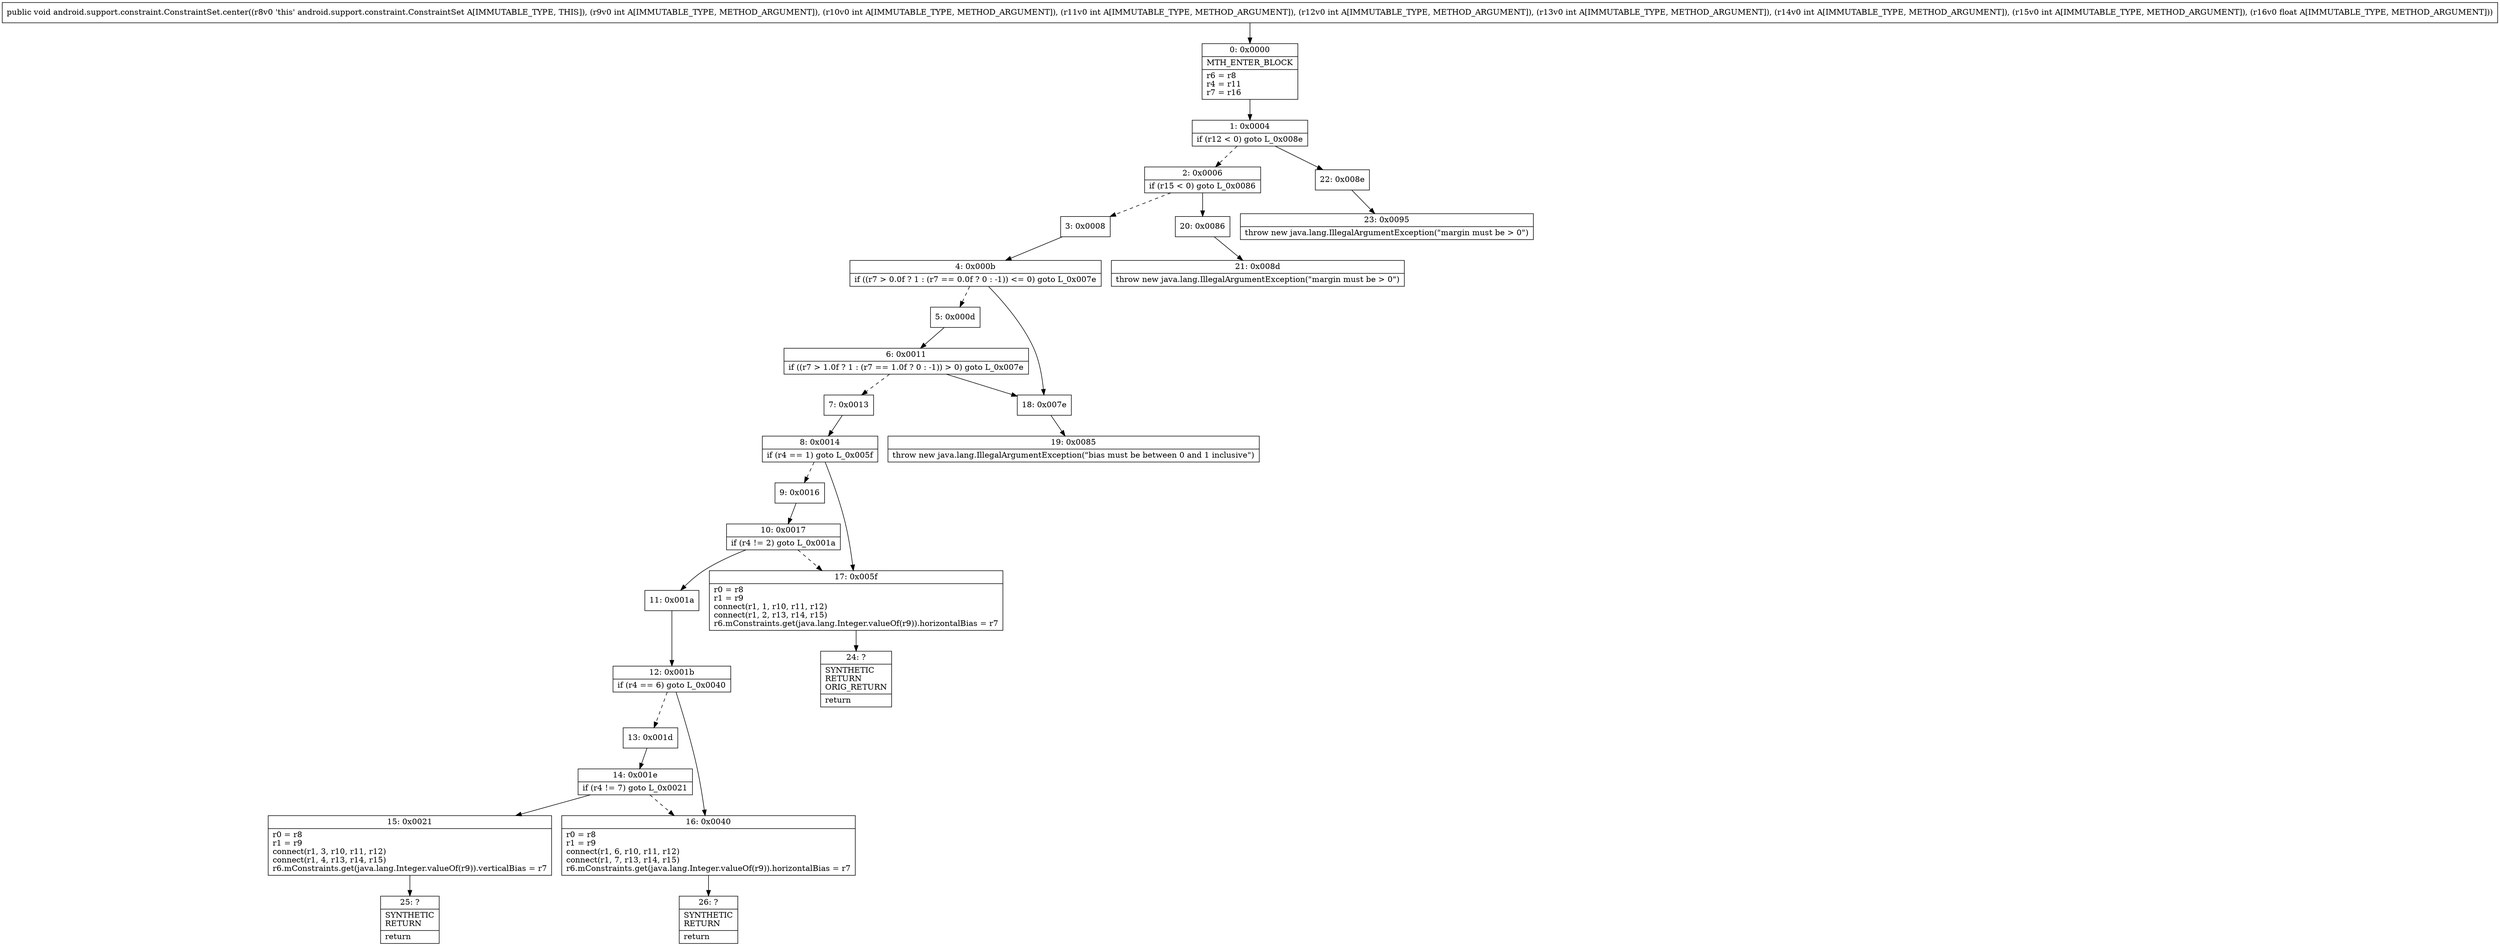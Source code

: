 digraph "CFG forandroid.support.constraint.ConstraintSet.center(IIIIIIIF)V" {
Node_0 [shape=record,label="{0\:\ 0x0000|MTH_ENTER_BLOCK\l|r6 = r8\lr4 = r11\lr7 = r16\l}"];
Node_1 [shape=record,label="{1\:\ 0x0004|if (r12 \< 0) goto L_0x008e\l}"];
Node_2 [shape=record,label="{2\:\ 0x0006|if (r15 \< 0) goto L_0x0086\l}"];
Node_3 [shape=record,label="{3\:\ 0x0008}"];
Node_4 [shape=record,label="{4\:\ 0x000b|if ((r7 \> 0.0f ? 1 : (r7 == 0.0f ? 0 : \-1)) \<= 0) goto L_0x007e\l}"];
Node_5 [shape=record,label="{5\:\ 0x000d}"];
Node_6 [shape=record,label="{6\:\ 0x0011|if ((r7 \> 1.0f ? 1 : (r7 == 1.0f ? 0 : \-1)) \> 0) goto L_0x007e\l}"];
Node_7 [shape=record,label="{7\:\ 0x0013}"];
Node_8 [shape=record,label="{8\:\ 0x0014|if (r4 == 1) goto L_0x005f\l}"];
Node_9 [shape=record,label="{9\:\ 0x0016}"];
Node_10 [shape=record,label="{10\:\ 0x0017|if (r4 != 2) goto L_0x001a\l}"];
Node_11 [shape=record,label="{11\:\ 0x001a}"];
Node_12 [shape=record,label="{12\:\ 0x001b|if (r4 == 6) goto L_0x0040\l}"];
Node_13 [shape=record,label="{13\:\ 0x001d}"];
Node_14 [shape=record,label="{14\:\ 0x001e|if (r4 != 7) goto L_0x0021\l}"];
Node_15 [shape=record,label="{15\:\ 0x0021|r0 = r8\lr1 = r9\lconnect(r1, 3, r10, r11, r12)\lconnect(r1, 4, r13, r14, r15)\lr6.mConstraints.get(java.lang.Integer.valueOf(r9)).verticalBias = r7\l}"];
Node_16 [shape=record,label="{16\:\ 0x0040|r0 = r8\lr1 = r9\lconnect(r1, 6, r10, r11, r12)\lconnect(r1, 7, r13, r14, r15)\lr6.mConstraints.get(java.lang.Integer.valueOf(r9)).horizontalBias = r7\l}"];
Node_17 [shape=record,label="{17\:\ 0x005f|r0 = r8\lr1 = r9\lconnect(r1, 1, r10, r11, r12)\lconnect(r1, 2, r13, r14, r15)\lr6.mConstraints.get(java.lang.Integer.valueOf(r9)).horizontalBias = r7\l}"];
Node_18 [shape=record,label="{18\:\ 0x007e}"];
Node_19 [shape=record,label="{19\:\ 0x0085|throw new java.lang.IllegalArgumentException(\"bias must be between 0 and 1 inclusive\")\l}"];
Node_20 [shape=record,label="{20\:\ 0x0086}"];
Node_21 [shape=record,label="{21\:\ 0x008d|throw new java.lang.IllegalArgumentException(\"margin must be \> 0\")\l}"];
Node_22 [shape=record,label="{22\:\ 0x008e}"];
Node_23 [shape=record,label="{23\:\ 0x0095|throw new java.lang.IllegalArgumentException(\"margin must be \> 0\")\l}"];
Node_24 [shape=record,label="{24\:\ ?|SYNTHETIC\lRETURN\lORIG_RETURN\l|return\l}"];
Node_25 [shape=record,label="{25\:\ ?|SYNTHETIC\lRETURN\l|return\l}"];
Node_26 [shape=record,label="{26\:\ ?|SYNTHETIC\lRETURN\l|return\l}"];
MethodNode[shape=record,label="{public void android.support.constraint.ConstraintSet.center((r8v0 'this' android.support.constraint.ConstraintSet A[IMMUTABLE_TYPE, THIS]), (r9v0 int A[IMMUTABLE_TYPE, METHOD_ARGUMENT]), (r10v0 int A[IMMUTABLE_TYPE, METHOD_ARGUMENT]), (r11v0 int A[IMMUTABLE_TYPE, METHOD_ARGUMENT]), (r12v0 int A[IMMUTABLE_TYPE, METHOD_ARGUMENT]), (r13v0 int A[IMMUTABLE_TYPE, METHOD_ARGUMENT]), (r14v0 int A[IMMUTABLE_TYPE, METHOD_ARGUMENT]), (r15v0 int A[IMMUTABLE_TYPE, METHOD_ARGUMENT]), (r16v0 float A[IMMUTABLE_TYPE, METHOD_ARGUMENT])) }"];
MethodNode -> Node_0;
Node_0 -> Node_1;
Node_1 -> Node_2[style=dashed];
Node_1 -> Node_22;
Node_2 -> Node_3[style=dashed];
Node_2 -> Node_20;
Node_3 -> Node_4;
Node_4 -> Node_5[style=dashed];
Node_4 -> Node_18;
Node_5 -> Node_6;
Node_6 -> Node_7[style=dashed];
Node_6 -> Node_18;
Node_7 -> Node_8;
Node_8 -> Node_9[style=dashed];
Node_8 -> Node_17;
Node_9 -> Node_10;
Node_10 -> Node_11;
Node_10 -> Node_17[style=dashed];
Node_11 -> Node_12;
Node_12 -> Node_13[style=dashed];
Node_12 -> Node_16;
Node_13 -> Node_14;
Node_14 -> Node_15;
Node_14 -> Node_16[style=dashed];
Node_15 -> Node_25;
Node_16 -> Node_26;
Node_17 -> Node_24;
Node_18 -> Node_19;
Node_20 -> Node_21;
Node_22 -> Node_23;
}

